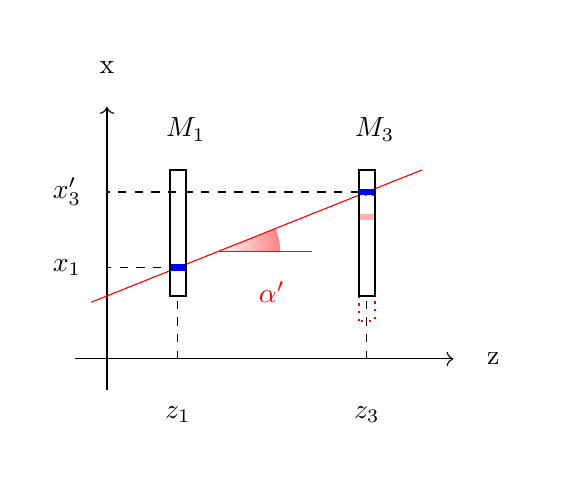 \begin{tikzpicture}[scale=.4,every node/.style={minimum size=1cm},on grid,every
  text node part/.style={align=center}, declare function={ track(\x) =
    1.+3.0/7.5*\x; trackb(\x) = 1.9+.4/1.5*(\x-2.25); }]
  
  \def \a {.0}
  \def \c {-.8}

  % aligned
  \begin{scope}
    % axis
     \draw[->] (-1,-1) -- (11,-1) node[right] {z};
    \draw[->] (0,-2) -- (0,7) node[above] {x};

    % angle & track
    \shade[left color=white,right color=red!50!white ] (3.5,{track(3.5)}) --
    ({3.5+2},{track(3.5)}) arc (0:21.8:2)  -- cycle;
    \draw[red] (3.5,{track(3.5)}) -- (6.5,{track(3.5)})  node[below left] {$\alpha'$};
    \draw[red,domain=-.5:10,variable=\x] plot ({\x}, {track(\x)} );

    % m1
    \draw[dashed] (2.25,-1) -- (2.25,1) node[below=1] {$z_1$};
    \draw[dashed] (2.25,{track(2.25)} ) --  (0,{track(2.25)}) node[left] {$x_1$};
    \fill[blue] (2,{track(2)}) rectangle (2.5,{track(2.5)});
    \draw[thick] (2,1) rectangle (2.5,5)  node[above] {$M_1$};
        
    % m3
    \draw[dashed] (8,{track(8.25)} ) -- (0,{track(8.25)}) node[left] {$x_3'$};    
    \draw[dashed] (8.25,-1) -- (8.25,1) node[below=1] {$z_3$};

    \fill[red!30!white]  (8,{track(8) +\c}) rectangle (8.5,{track(8.5) +\c});
    \draw[thick,dotted,red] (8,{1 +\c})          rectangle (8.5,{5 +\c});

    \fill[blue]  (8,{track(8)}) rectangle (8.5,{track(8.5)});
    \draw[thick] (8,1)          rectangle (8.5,5)  node[above] {$M_3$};
  \end{scope}
  
\end{tikzpicture}
